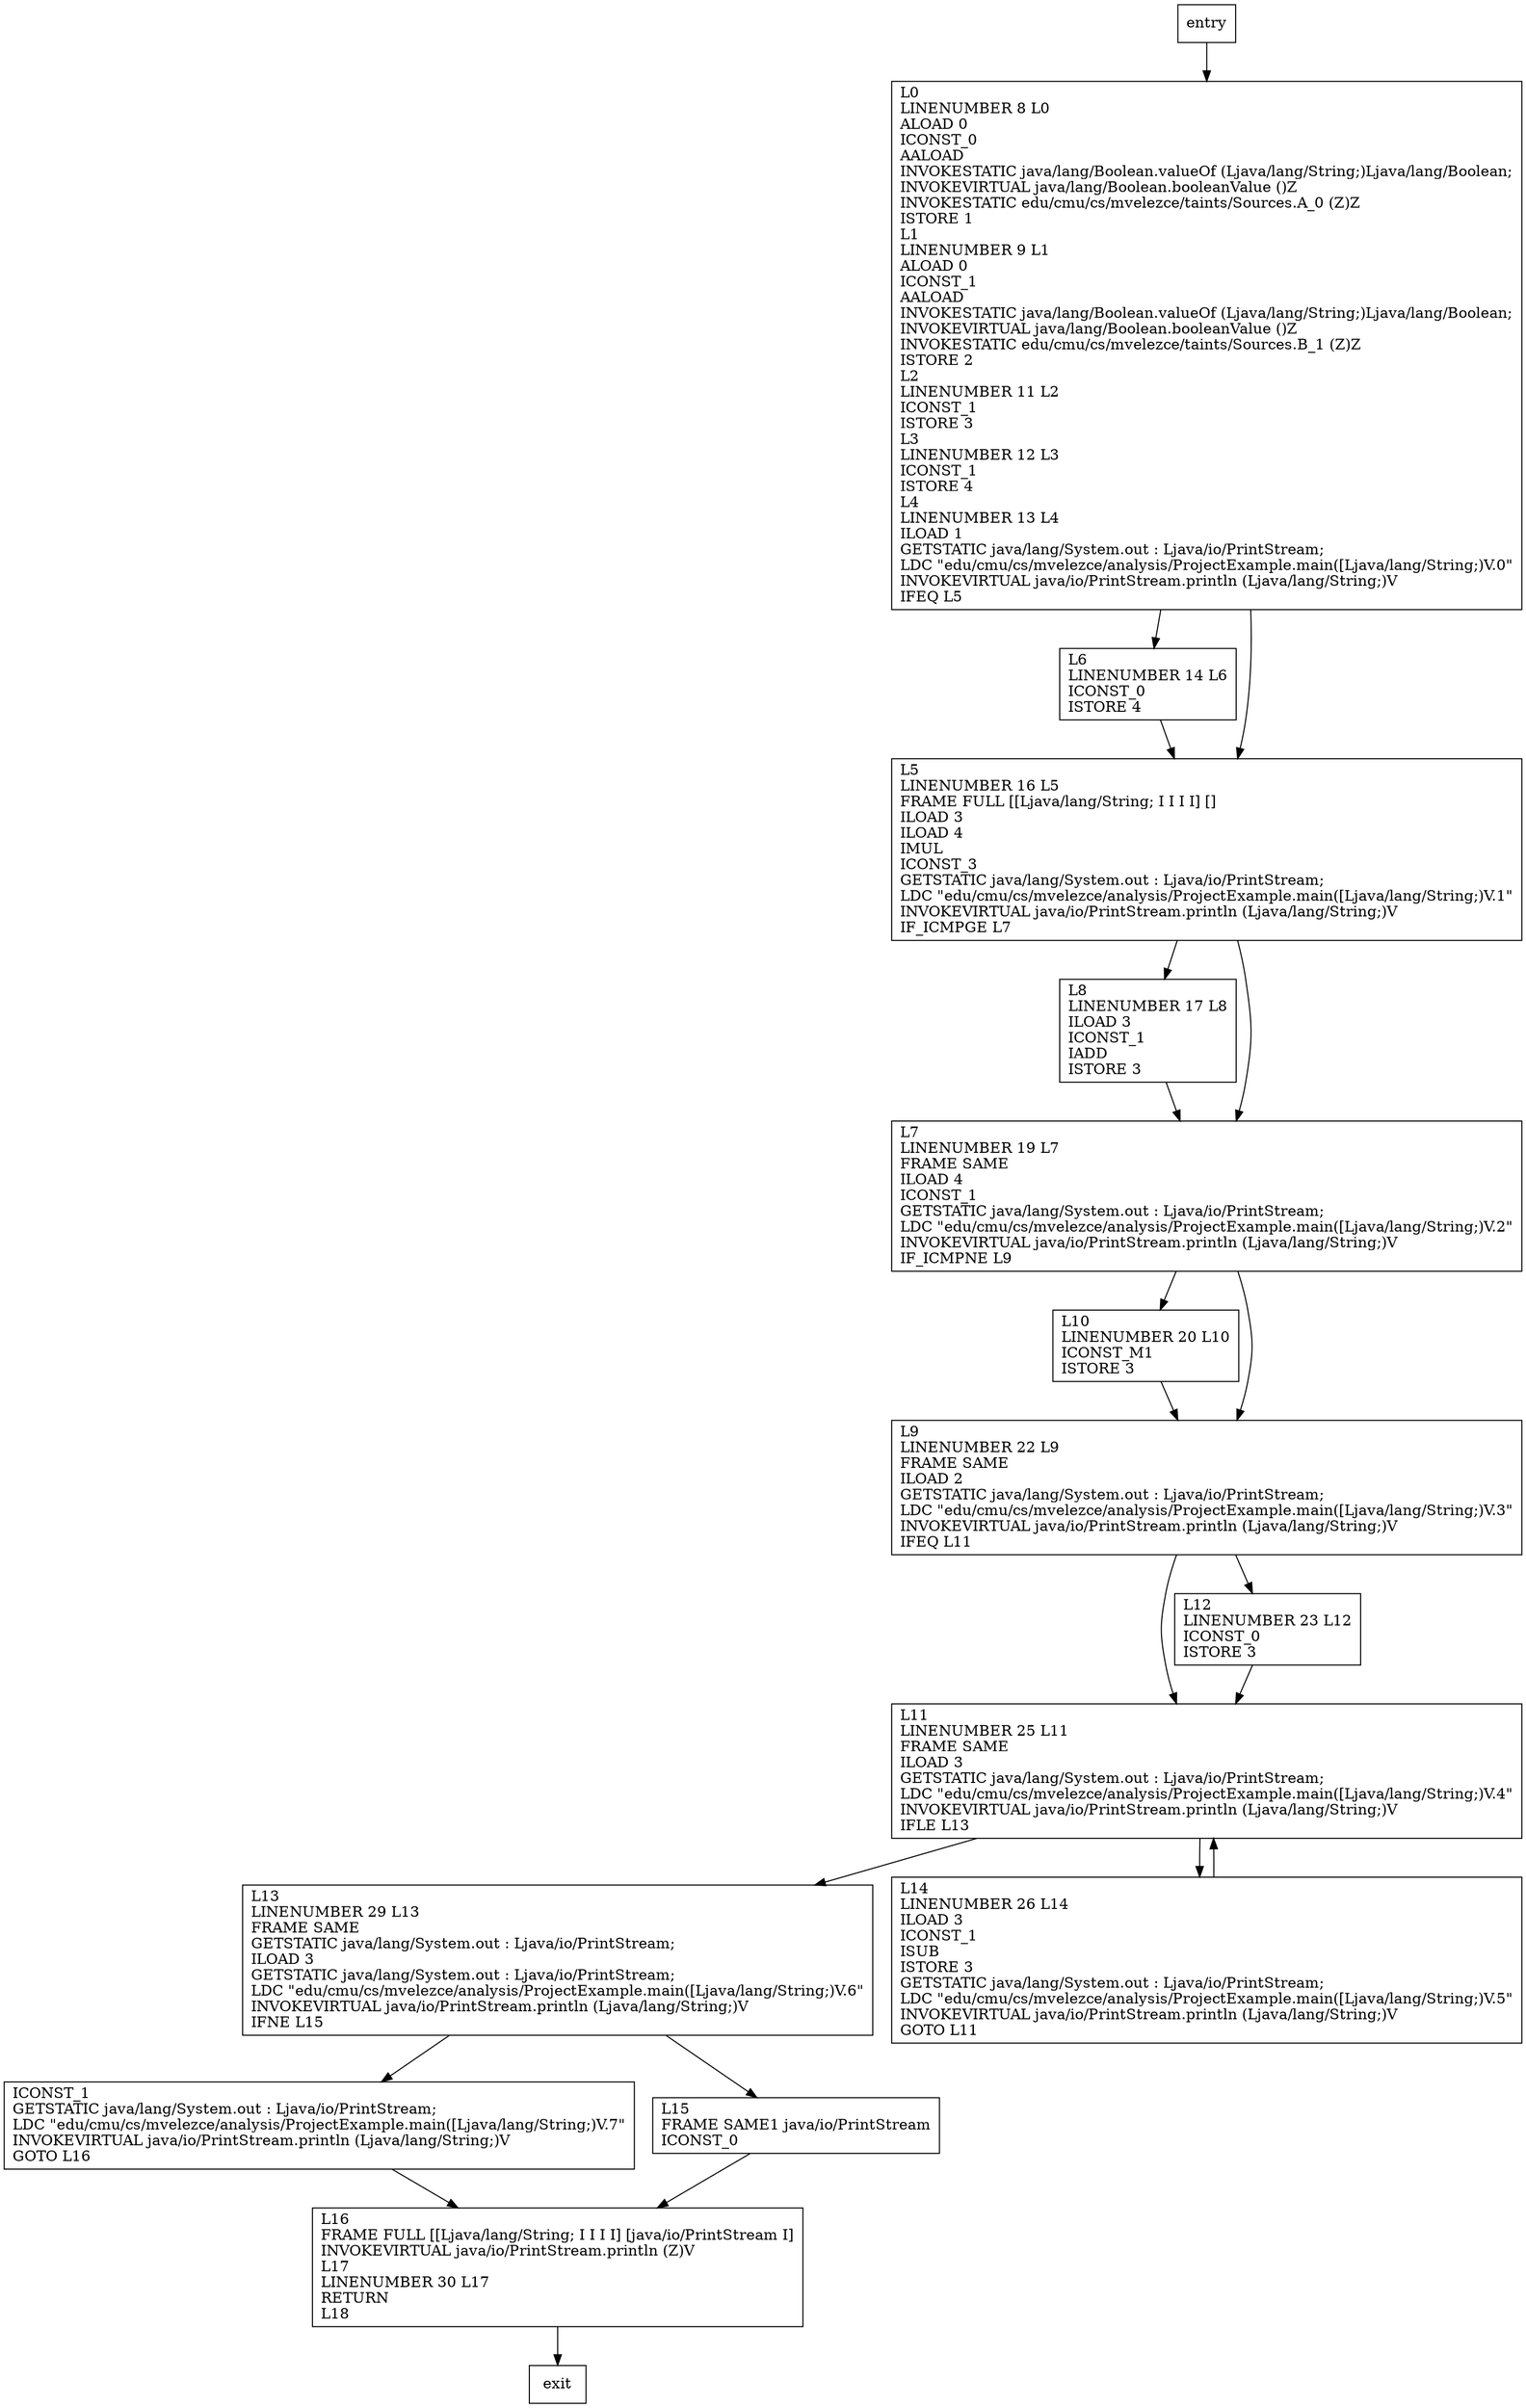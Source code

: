 digraph main {
node [shape=record];
422396878 [label="L10\lLINENUMBER 20 L10\lICONST_M1\lISTORE 3\l"];
1089418272 [label="L16\lFRAME FULL [[Ljava/lang/String; I I I I] [java/io/PrintStream I]\lINVOKEVIRTUAL java/io/PrintStream.println (Z)V\lL17\lLINENUMBER 30 L17\lRETURN\lL18\l"];
116237769 [label="L6\lLINENUMBER 14 L6\lICONST_0\lISTORE 4\l"];
1438098656 [label="L8\lLINENUMBER 17 L8\lILOAD 3\lICONST_1\lIADD\lISTORE 3\l"];
452805835 [label="L11\lLINENUMBER 25 L11\lFRAME SAME\lILOAD 3\lGETSTATIC java/lang/System.out : Ljava/io/PrintStream;\lLDC \"edu/cmu/cs/mvelezce/analysis/ProjectExample.main([Ljava/lang/String;)V.4\"\lINVOKEVIRTUAL java/io/PrintStream.println (Ljava/lang/String;)V\lIFLE L13\l"];
858952163 [label="ICONST_1\lGETSTATIC java/lang/System.out : Ljava/io/PrintStream;\lLDC \"edu/cmu/cs/mvelezce/analysis/ProjectExample.main([Ljava/lang/String;)V.7\"\lINVOKEVIRTUAL java/io/PrintStream.println (Ljava/lang/String;)V\lGOTO L16\l"];
1769190683 [label="L12\lLINENUMBER 23 L12\lICONST_0\lISTORE 3\l"];
1594199808 [label="L7\lLINENUMBER 19 L7\lFRAME SAME\lILOAD 4\lICONST_1\lGETSTATIC java/lang/System.out : Ljava/io/PrintStream;\lLDC \"edu/cmu/cs/mvelezce/analysis/ProjectExample.main([Ljava/lang/String;)V.2\"\lINVOKEVIRTUAL java/io/PrintStream.println (Ljava/lang/String;)V\lIF_ICMPNE L9\l"];
447981768 [label="L13\lLINENUMBER 29 L13\lFRAME SAME\lGETSTATIC java/lang/System.out : Ljava/io/PrintStream;\lILOAD 3\lGETSTATIC java/lang/System.out : Ljava/io/PrintStream;\lLDC \"edu/cmu/cs/mvelezce/analysis/ProjectExample.main([Ljava/lang/String;)V.6\"\lINVOKEVIRTUAL java/io/PrintStream.println (Ljava/lang/String;)V\lIFNE L15\l"];
1125736023 [label="L14\lLINENUMBER 26 L14\lILOAD 3\lICONST_1\lISUB\lISTORE 3\lGETSTATIC java/lang/System.out : Ljava/io/PrintStream;\lLDC \"edu/cmu/cs/mvelezce/analysis/ProjectExample.main([Ljava/lang/String;)V.5\"\lINVOKEVIRTUAL java/io/PrintStream.println (Ljava/lang/String;)V\lGOTO L11\l"];
1449263511 [label="L5\lLINENUMBER 16 L5\lFRAME FULL [[Ljava/lang/String; I I I I] []\lILOAD 3\lILOAD 4\lIMUL\lICONST_3\lGETSTATIC java/lang/System.out : Ljava/io/PrintStream;\lLDC \"edu/cmu/cs/mvelezce/analysis/ProjectExample.main([Ljava/lang/String;)V.1\"\lINVOKEVIRTUAL java/io/PrintStream.println (Ljava/lang/String;)V\lIF_ICMPGE L7\l"];
959869407 [label="L0\lLINENUMBER 8 L0\lALOAD 0\lICONST_0\lAALOAD\lINVOKESTATIC java/lang/Boolean.valueOf (Ljava/lang/String;)Ljava/lang/Boolean;\lINVOKEVIRTUAL java/lang/Boolean.booleanValue ()Z\lINVOKESTATIC edu/cmu/cs/mvelezce/taints/Sources.A_0 (Z)Z\lISTORE 1\lL1\lLINENUMBER 9 L1\lALOAD 0\lICONST_1\lAALOAD\lINVOKESTATIC java/lang/Boolean.valueOf (Ljava/lang/String;)Ljava/lang/Boolean;\lINVOKEVIRTUAL java/lang/Boolean.booleanValue ()Z\lINVOKESTATIC edu/cmu/cs/mvelezce/taints/Sources.B_1 (Z)Z\lISTORE 2\lL2\lLINENUMBER 11 L2\lICONST_1\lISTORE 3\lL3\lLINENUMBER 12 L3\lICONST_1\lISTORE 4\lL4\lLINENUMBER 13 L4\lILOAD 1\lGETSTATIC java/lang/System.out : Ljava/io/PrintStream;\lLDC \"edu/cmu/cs/mvelezce/analysis/ProjectExample.main([Ljava/lang/String;)V.0\"\lINVOKEVIRTUAL java/io/PrintStream.println (Ljava/lang/String;)V\lIFEQ L5\l"];
1912962767 [label="L9\lLINENUMBER 22 L9\lFRAME SAME\lILOAD 2\lGETSTATIC java/lang/System.out : Ljava/io/PrintStream;\lLDC \"edu/cmu/cs/mvelezce/analysis/ProjectExample.main([Ljava/lang/String;)V.3\"\lINVOKEVIRTUAL java/io/PrintStream.println (Ljava/lang/String;)V\lIFEQ L11\l"];
1201484275 [label="L15\lFRAME SAME1 java/io/PrintStream\lICONST_0\l"];
entry;
exit;
422396878 -> 1912962767;
1089418272 -> exit;
116237769 -> 1449263511;
1438098656 -> 1594199808;
452805835 -> 447981768;
452805835 -> 1125736023;
858952163 -> 1089418272;
1769190683 -> 452805835;
entry -> 959869407;
1594199808 -> 422396878;
1594199808 -> 1912962767;
447981768 -> 858952163;
447981768 -> 1201484275;
1125736023 -> 452805835;
1449263511 -> 1594199808;
1449263511 -> 1438098656;
959869407 -> 116237769;
959869407 -> 1449263511;
1912962767 -> 452805835;
1912962767 -> 1769190683;
1201484275 -> 1089418272;
}
